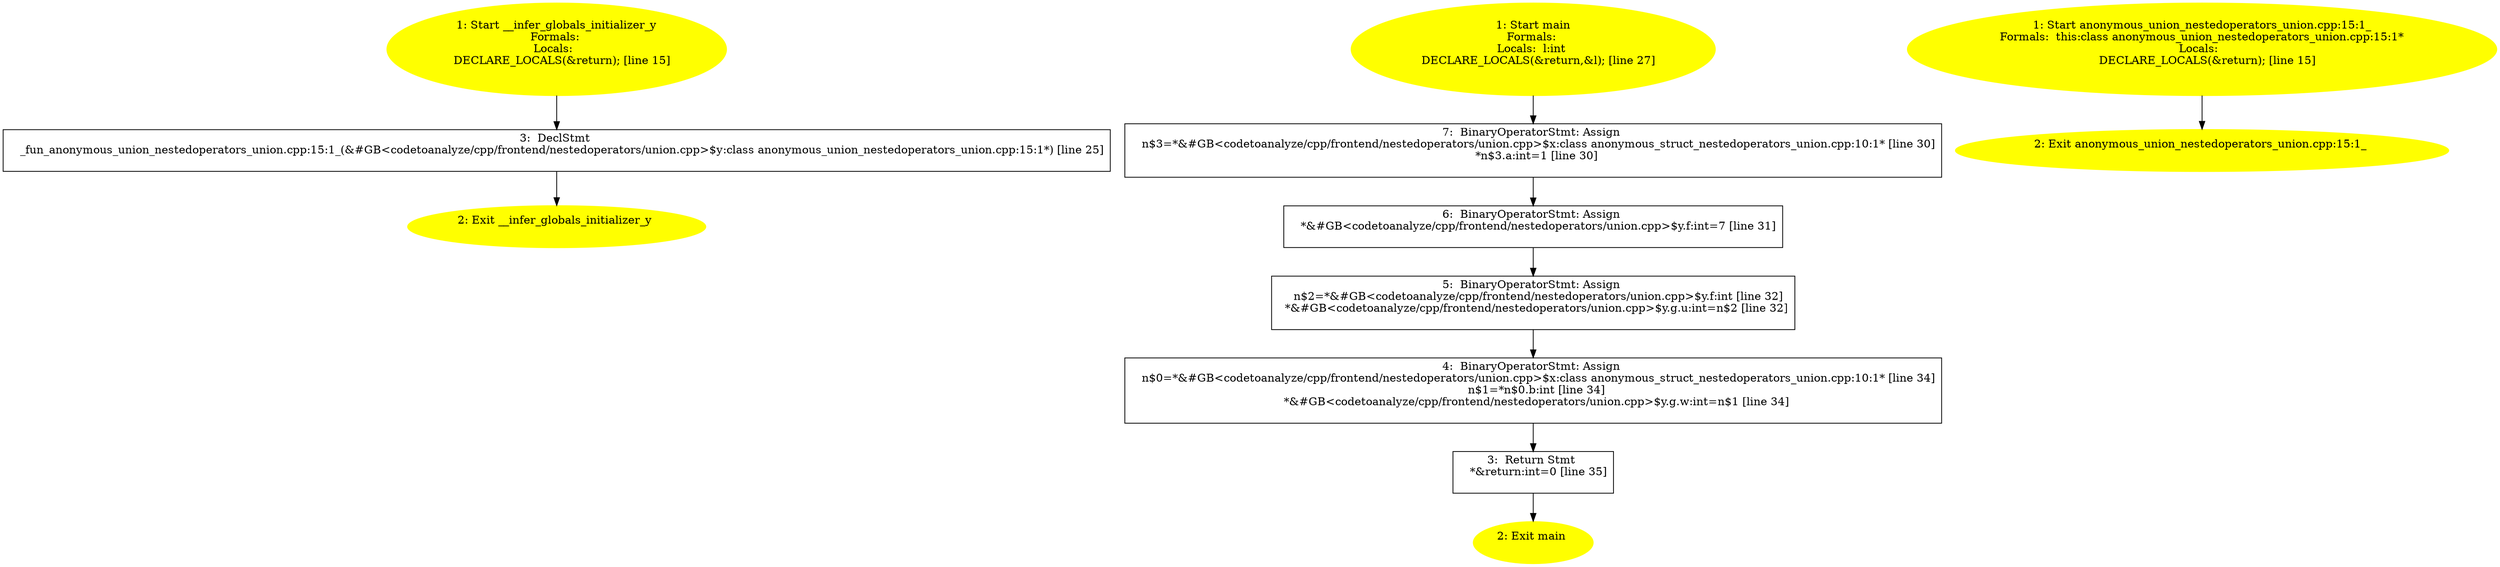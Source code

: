 /* @generated */
digraph iCFG {
"__infer_globals_initializer_y.0ea250be2dd991733c9131c53abc3c54_1" [label="1: Start __infer_globals_initializer_y\nFormals: \nLocals:  \n   DECLARE_LOCALS(&return); [line 15]\n " color=yellow style=filled]
	

	 "__infer_globals_initializer_y.0ea250be2dd991733c9131c53abc3c54_1" -> "__infer_globals_initializer_y.0ea250be2dd991733c9131c53abc3c54_3" ;
"__infer_globals_initializer_y.0ea250be2dd991733c9131c53abc3c54_2" [label="2: Exit __infer_globals_initializer_y \n  " color=yellow style=filled]
	

"__infer_globals_initializer_y.0ea250be2dd991733c9131c53abc3c54_3" [label="3:  DeclStmt \n   _fun_anonymous_union_nestedoperators_union.cpp:15:1_(&#GB<codetoanalyze/cpp/frontend/nestedoperators/union.cpp>$y:class anonymous_union_nestedoperators_union.cpp:15:1*) [line 25]\n " shape="box"]
	

	 "__infer_globals_initializer_y.0ea250be2dd991733c9131c53abc3c54_3" -> "__infer_globals_initializer_y.0ea250be2dd991733c9131c53abc3c54_2" ;
"main.fad58de7366495db4650cfefac2fcd61_1" [label="1: Start main\nFormals: \nLocals:  l:int \n   DECLARE_LOCALS(&return,&l); [line 27]\n " color=yellow style=filled]
	

	 "main.fad58de7366495db4650cfefac2fcd61_1" -> "main.fad58de7366495db4650cfefac2fcd61_7" ;
"main.fad58de7366495db4650cfefac2fcd61_2" [label="2: Exit main \n  " color=yellow style=filled]
	

"main.fad58de7366495db4650cfefac2fcd61_3" [label="3:  Return Stmt \n   *&return:int=0 [line 35]\n " shape="box"]
	

	 "main.fad58de7366495db4650cfefac2fcd61_3" -> "main.fad58de7366495db4650cfefac2fcd61_2" ;
"main.fad58de7366495db4650cfefac2fcd61_4" [label="4:  BinaryOperatorStmt: Assign \n   n$0=*&#GB<codetoanalyze/cpp/frontend/nestedoperators/union.cpp>$x:class anonymous_struct_nestedoperators_union.cpp:10:1* [line 34]\n  n$1=*n$0.b:int [line 34]\n  *&#GB<codetoanalyze/cpp/frontend/nestedoperators/union.cpp>$y.g.w:int=n$1 [line 34]\n " shape="box"]
	

	 "main.fad58de7366495db4650cfefac2fcd61_4" -> "main.fad58de7366495db4650cfefac2fcd61_3" ;
"main.fad58de7366495db4650cfefac2fcd61_5" [label="5:  BinaryOperatorStmt: Assign \n   n$2=*&#GB<codetoanalyze/cpp/frontend/nestedoperators/union.cpp>$y.f:int [line 32]\n  *&#GB<codetoanalyze/cpp/frontend/nestedoperators/union.cpp>$y.g.u:int=n$2 [line 32]\n " shape="box"]
	

	 "main.fad58de7366495db4650cfefac2fcd61_5" -> "main.fad58de7366495db4650cfefac2fcd61_4" ;
"main.fad58de7366495db4650cfefac2fcd61_6" [label="6:  BinaryOperatorStmt: Assign \n   *&#GB<codetoanalyze/cpp/frontend/nestedoperators/union.cpp>$y.f:int=7 [line 31]\n " shape="box"]
	

	 "main.fad58de7366495db4650cfefac2fcd61_6" -> "main.fad58de7366495db4650cfefac2fcd61_5" ;
"main.fad58de7366495db4650cfefac2fcd61_7" [label="7:  BinaryOperatorStmt: Assign \n   n$3=*&#GB<codetoanalyze/cpp/frontend/nestedoperators/union.cpp>$x:class anonymous_struct_nestedoperators_union.cpp:10:1* [line 30]\n  *n$3.a:int=1 [line 30]\n " shape="box"]
	

	 "main.fad58de7366495db4650cfefac2fcd61_7" -> "main.fad58de7366495db4650cfefac2fcd61_6" ;
"anonymous_union_nestedoperators_union.cpp:15:1_{_ZN3$_0C1Ev}.a368a0a38a33cffb4fbe8f478ecc70a9_1" [label="1: Start anonymous_union_nestedoperators_union.cpp:15:1_\nFormals:  this:class anonymous_union_nestedoperators_union.cpp:15:1*\nLocals:  \n   DECLARE_LOCALS(&return); [line 15]\n " color=yellow style=filled]
	

	 "anonymous_union_nestedoperators_union.cpp:15:1_{_ZN3$_0C1Ev}.a368a0a38a33cffb4fbe8f478ecc70a9_1" -> "anonymous_union_nestedoperators_union.cpp:15:1_{_ZN3$_0C1Ev}.a368a0a38a33cffb4fbe8f478ecc70a9_2" ;
"anonymous_union_nestedoperators_union.cpp:15:1_{_ZN3$_0C1Ev}.a368a0a38a33cffb4fbe8f478ecc70a9_2" [label="2: Exit anonymous_union_nestedoperators_union.cpp:15:1_ \n  " color=yellow style=filled]
	

}
